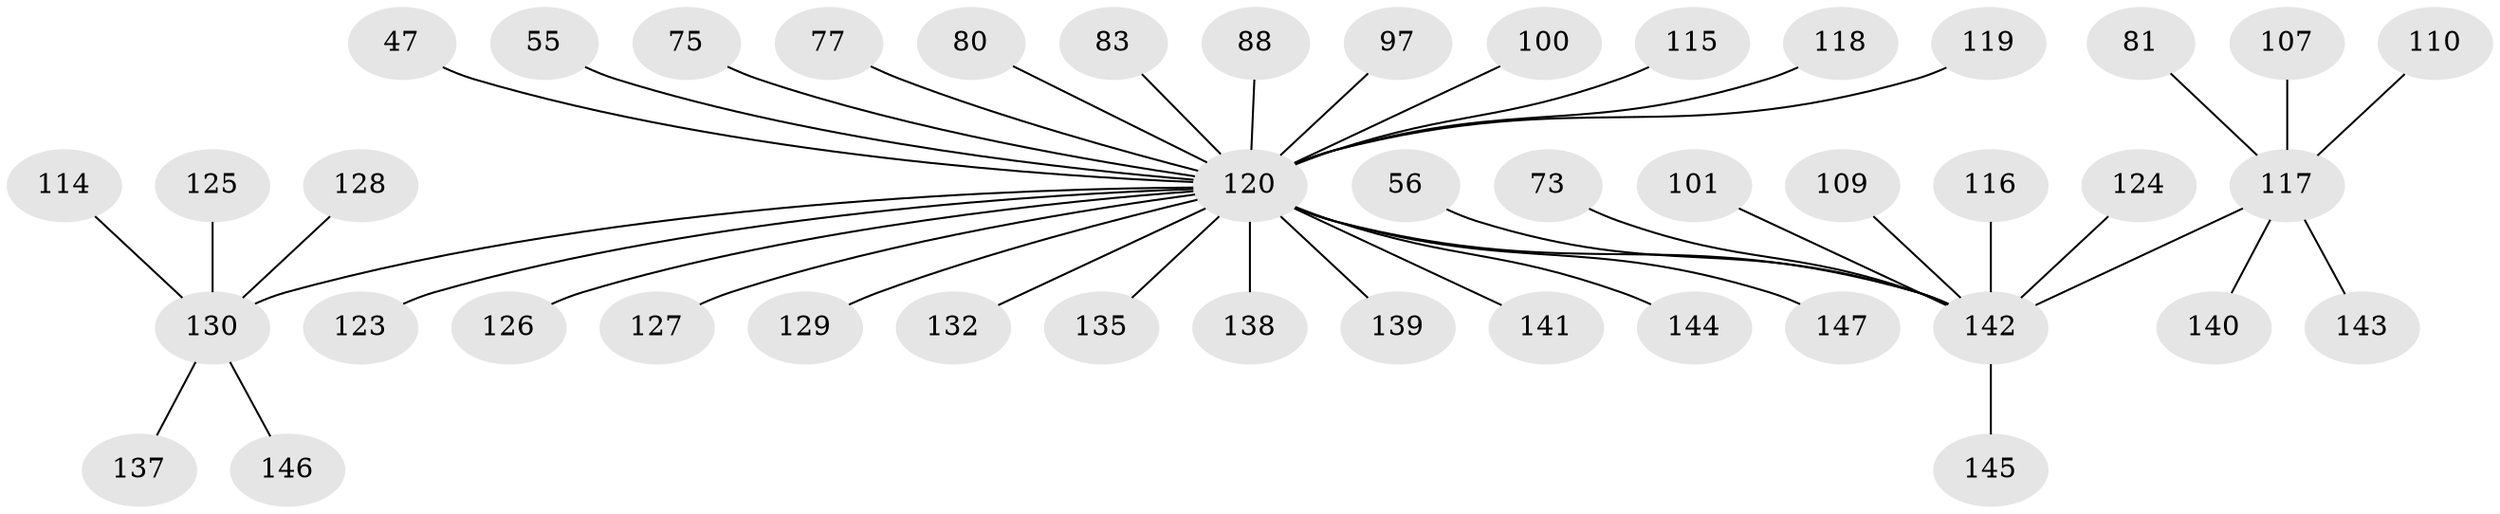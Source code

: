 // original degree distribution, {8: 0.006802721088435374, 3: 0.1360544217687075, 4: 0.08163265306122448, 6: 0.013605442176870748, 7: 0.013605442176870748, 5: 0.02040816326530612, 2: 0.272108843537415, 1: 0.4557823129251701}
// Generated by graph-tools (version 1.1) at 2025/44/03/04/25 21:44:34]
// undirected, 44 vertices, 43 edges
graph export_dot {
graph [start="1"]
  node [color=gray90,style=filled];
  47;
  55;
  56 [super="+40+42"];
  73;
  75 [super="+51"];
  77 [super="+70"];
  80;
  81;
  83;
  88;
  97;
  100;
  101;
  107;
  109;
  110;
  114;
  115;
  116;
  117 [super="+7+67+106+112"];
  118;
  119;
  120 [super="+104+91+90+89+23+35+43"];
  123;
  124;
  125 [super="+96"];
  126;
  127;
  128 [super="+44"];
  129 [super="+113+122"];
  130 [super="+48+78+53+31"];
  132 [super="+108"];
  135 [super="+131"];
  137;
  138;
  139 [super="+98"];
  140;
  141;
  142 [super="+103+136+99"];
  143;
  144 [super="+134"];
  145 [super="+121"];
  146 [super="+66+76+92"];
  147 [super="+133"];
  47 -- 120;
  55 -- 120;
  56 -- 142;
  73 -- 142;
  75 -- 120;
  77 -- 120;
  80 -- 120;
  81 -- 117;
  83 -- 120;
  88 -- 120;
  97 -- 120;
  100 -- 120;
  101 -- 142;
  107 -- 117;
  109 -- 142;
  110 -- 117;
  114 -- 130;
  115 -- 120;
  116 -- 142;
  117 -- 143;
  117 -- 140;
  117 -- 142 [weight=3];
  118 -- 120;
  119 -- 120;
  120 -- 141;
  120 -- 126;
  120 -- 123;
  120 -- 130 [weight=2];
  120 -- 138;
  120 -- 127;
  120 -- 129;
  120 -- 139;
  120 -- 142 [weight=4];
  120 -- 132;
  120 -- 135;
  120 -- 147;
  120 -- 144;
  124 -- 142;
  125 -- 130;
  128 -- 130;
  130 -- 137;
  130 -- 146;
  142 -- 145;
}
